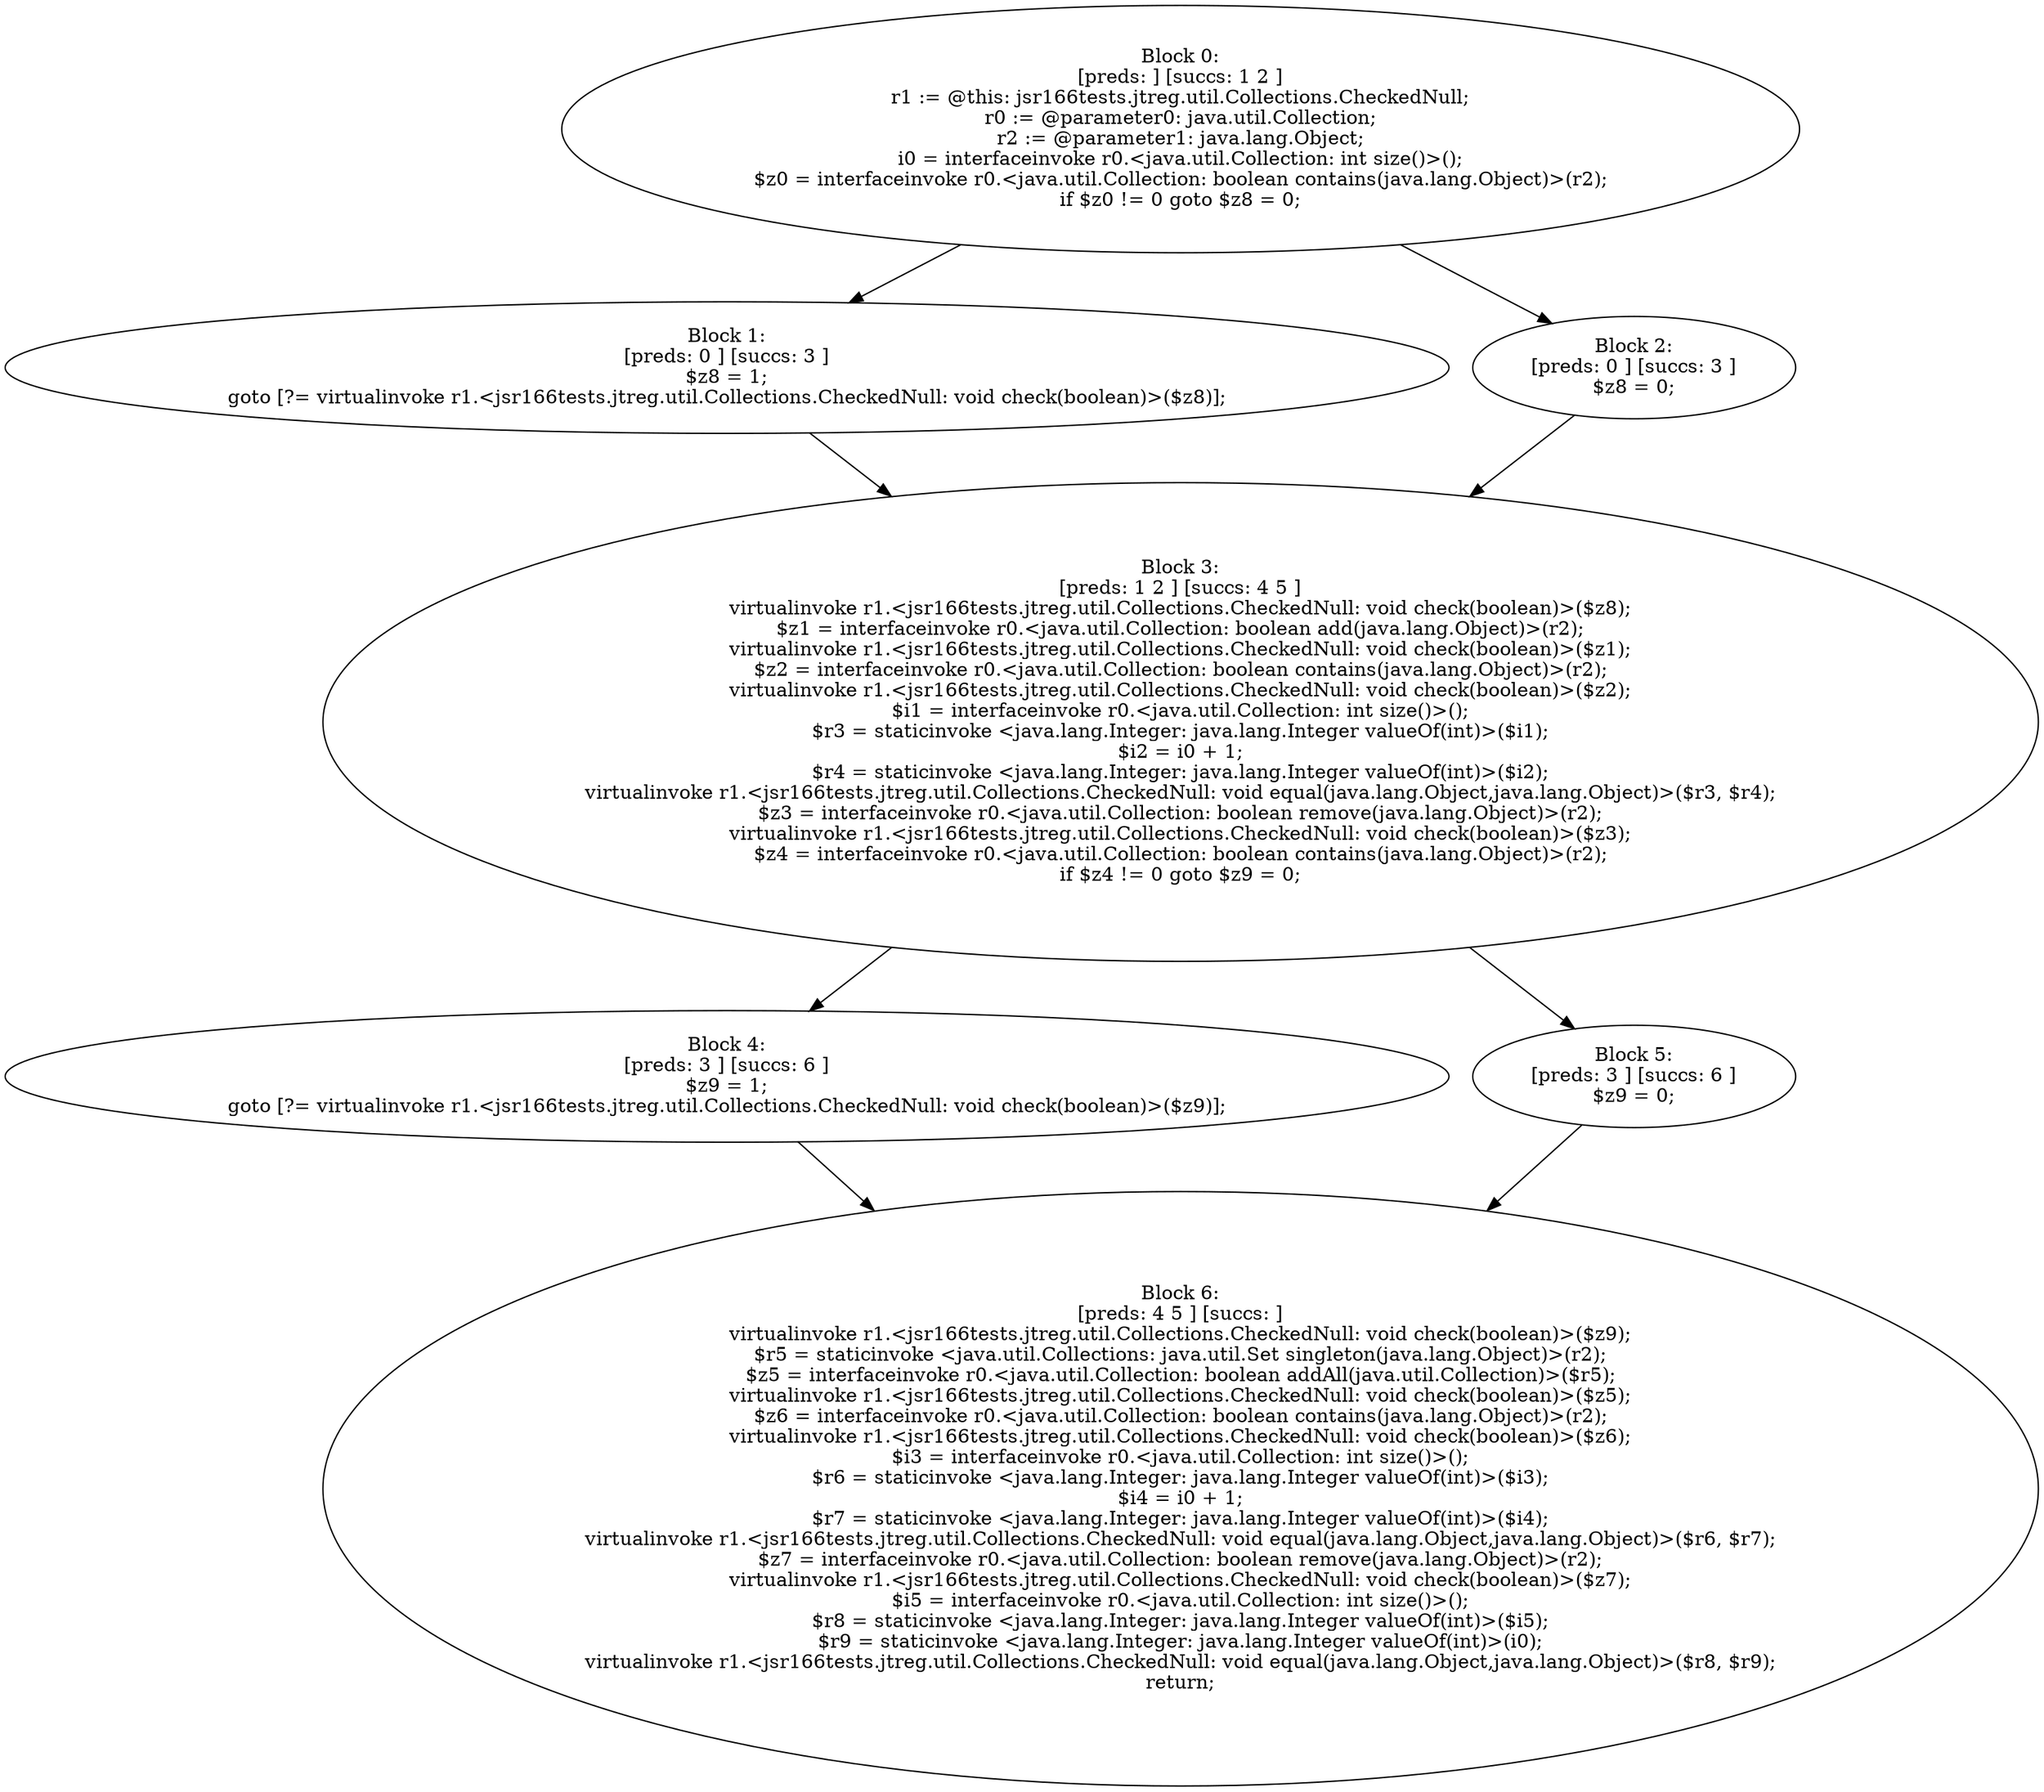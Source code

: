 digraph "unitGraph" {
    "Block 0:
[preds: ] [succs: 1 2 ]
r1 := @this: jsr166tests.jtreg.util.Collections.CheckedNull;
r0 := @parameter0: java.util.Collection;
r2 := @parameter1: java.lang.Object;
i0 = interfaceinvoke r0.<java.util.Collection: int size()>();
$z0 = interfaceinvoke r0.<java.util.Collection: boolean contains(java.lang.Object)>(r2);
if $z0 != 0 goto $z8 = 0;
"
    "Block 1:
[preds: 0 ] [succs: 3 ]
$z8 = 1;
goto [?= virtualinvoke r1.<jsr166tests.jtreg.util.Collections.CheckedNull: void check(boolean)>($z8)];
"
    "Block 2:
[preds: 0 ] [succs: 3 ]
$z8 = 0;
"
    "Block 3:
[preds: 1 2 ] [succs: 4 5 ]
virtualinvoke r1.<jsr166tests.jtreg.util.Collections.CheckedNull: void check(boolean)>($z8);
$z1 = interfaceinvoke r0.<java.util.Collection: boolean add(java.lang.Object)>(r2);
virtualinvoke r1.<jsr166tests.jtreg.util.Collections.CheckedNull: void check(boolean)>($z1);
$z2 = interfaceinvoke r0.<java.util.Collection: boolean contains(java.lang.Object)>(r2);
virtualinvoke r1.<jsr166tests.jtreg.util.Collections.CheckedNull: void check(boolean)>($z2);
$i1 = interfaceinvoke r0.<java.util.Collection: int size()>();
$r3 = staticinvoke <java.lang.Integer: java.lang.Integer valueOf(int)>($i1);
$i2 = i0 + 1;
$r4 = staticinvoke <java.lang.Integer: java.lang.Integer valueOf(int)>($i2);
virtualinvoke r1.<jsr166tests.jtreg.util.Collections.CheckedNull: void equal(java.lang.Object,java.lang.Object)>($r3, $r4);
$z3 = interfaceinvoke r0.<java.util.Collection: boolean remove(java.lang.Object)>(r2);
virtualinvoke r1.<jsr166tests.jtreg.util.Collections.CheckedNull: void check(boolean)>($z3);
$z4 = interfaceinvoke r0.<java.util.Collection: boolean contains(java.lang.Object)>(r2);
if $z4 != 0 goto $z9 = 0;
"
    "Block 4:
[preds: 3 ] [succs: 6 ]
$z9 = 1;
goto [?= virtualinvoke r1.<jsr166tests.jtreg.util.Collections.CheckedNull: void check(boolean)>($z9)];
"
    "Block 5:
[preds: 3 ] [succs: 6 ]
$z9 = 0;
"
    "Block 6:
[preds: 4 5 ] [succs: ]
virtualinvoke r1.<jsr166tests.jtreg.util.Collections.CheckedNull: void check(boolean)>($z9);
$r5 = staticinvoke <java.util.Collections: java.util.Set singleton(java.lang.Object)>(r2);
$z5 = interfaceinvoke r0.<java.util.Collection: boolean addAll(java.util.Collection)>($r5);
virtualinvoke r1.<jsr166tests.jtreg.util.Collections.CheckedNull: void check(boolean)>($z5);
$z6 = interfaceinvoke r0.<java.util.Collection: boolean contains(java.lang.Object)>(r2);
virtualinvoke r1.<jsr166tests.jtreg.util.Collections.CheckedNull: void check(boolean)>($z6);
$i3 = interfaceinvoke r0.<java.util.Collection: int size()>();
$r6 = staticinvoke <java.lang.Integer: java.lang.Integer valueOf(int)>($i3);
$i4 = i0 + 1;
$r7 = staticinvoke <java.lang.Integer: java.lang.Integer valueOf(int)>($i4);
virtualinvoke r1.<jsr166tests.jtreg.util.Collections.CheckedNull: void equal(java.lang.Object,java.lang.Object)>($r6, $r7);
$z7 = interfaceinvoke r0.<java.util.Collection: boolean remove(java.lang.Object)>(r2);
virtualinvoke r1.<jsr166tests.jtreg.util.Collections.CheckedNull: void check(boolean)>($z7);
$i5 = interfaceinvoke r0.<java.util.Collection: int size()>();
$r8 = staticinvoke <java.lang.Integer: java.lang.Integer valueOf(int)>($i5);
$r9 = staticinvoke <java.lang.Integer: java.lang.Integer valueOf(int)>(i0);
virtualinvoke r1.<jsr166tests.jtreg.util.Collections.CheckedNull: void equal(java.lang.Object,java.lang.Object)>($r8, $r9);
return;
"
    "Block 0:
[preds: ] [succs: 1 2 ]
r1 := @this: jsr166tests.jtreg.util.Collections.CheckedNull;
r0 := @parameter0: java.util.Collection;
r2 := @parameter1: java.lang.Object;
i0 = interfaceinvoke r0.<java.util.Collection: int size()>();
$z0 = interfaceinvoke r0.<java.util.Collection: boolean contains(java.lang.Object)>(r2);
if $z0 != 0 goto $z8 = 0;
"->"Block 1:
[preds: 0 ] [succs: 3 ]
$z8 = 1;
goto [?= virtualinvoke r1.<jsr166tests.jtreg.util.Collections.CheckedNull: void check(boolean)>($z8)];
";
    "Block 0:
[preds: ] [succs: 1 2 ]
r1 := @this: jsr166tests.jtreg.util.Collections.CheckedNull;
r0 := @parameter0: java.util.Collection;
r2 := @parameter1: java.lang.Object;
i0 = interfaceinvoke r0.<java.util.Collection: int size()>();
$z0 = interfaceinvoke r0.<java.util.Collection: boolean contains(java.lang.Object)>(r2);
if $z0 != 0 goto $z8 = 0;
"->"Block 2:
[preds: 0 ] [succs: 3 ]
$z8 = 0;
";
    "Block 1:
[preds: 0 ] [succs: 3 ]
$z8 = 1;
goto [?= virtualinvoke r1.<jsr166tests.jtreg.util.Collections.CheckedNull: void check(boolean)>($z8)];
"->"Block 3:
[preds: 1 2 ] [succs: 4 5 ]
virtualinvoke r1.<jsr166tests.jtreg.util.Collections.CheckedNull: void check(boolean)>($z8);
$z1 = interfaceinvoke r0.<java.util.Collection: boolean add(java.lang.Object)>(r2);
virtualinvoke r1.<jsr166tests.jtreg.util.Collections.CheckedNull: void check(boolean)>($z1);
$z2 = interfaceinvoke r0.<java.util.Collection: boolean contains(java.lang.Object)>(r2);
virtualinvoke r1.<jsr166tests.jtreg.util.Collections.CheckedNull: void check(boolean)>($z2);
$i1 = interfaceinvoke r0.<java.util.Collection: int size()>();
$r3 = staticinvoke <java.lang.Integer: java.lang.Integer valueOf(int)>($i1);
$i2 = i0 + 1;
$r4 = staticinvoke <java.lang.Integer: java.lang.Integer valueOf(int)>($i2);
virtualinvoke r1.<jsr166tests.jtreg.util.Collections.CheckedNull: void equal(java.lang.Object,java.lang.Object)>($r3, $r4);
$z3 = interfaceinvoke r0.<java.util.Collection: boolean remove(java.lang.Object)>(r2);
virtualinvoke r1.<jsr166tests.jtreg.util.Collections.CheckedNull: void check(boolean)>($z3);
$z4 = interfaceinvoke r0.<java.util.Collection: boolean contains(java.lang.Object)>(r2);
if $z4 != 0 goto $z9 = 0;
";
    "Block 2:
[preds: 0 ] [succs: 3 ]
$z8 = 0;
"->"Block 3:
[preds: 1 2 ] [succs: 4 5 ]
virtualinvoke r1.<jsr166tests.jtreg.util.Collections.CheckedNull: void check(boolean)>($z8);
$z1 = interfaceinvoke r0.<java.util.Collection: boolean add(java.lang.Object)>(r2);
virtualinvoke r1.<jsr166tests.jtreg.util.Collections.CheckedNull: void check(boolean)>($z1);
$z2 = interfaceinvoke r0.<java.util.Collection: boolean contains(java.lang.Object)>(r2);
virtualinvoke r1.<jsr166tests.jtreg.util.Collections.CheckedNull: void check(boolean)>($z2);
$i1 = interfaceinvoke r0.<java.util.Collection: int size()>();
$r3 = staticinvoke <java.lang.Integer: java.lang.Integer valueOf(int)>($i1);
$i2 = i0 + 1;
$r4 = staticinvoke <java.lang.Integer: java.lang.Integer valueOf(int)>($i2);
virtualinvoke r1.<jsr166tests.jtreg.util.Collections.CheckedNull: void equal(java.lang.Object,java.lang.Object)>($r3, $r4);
$z3 = interfaceinvoke r0.<java.util.Collection: boolean remove(java.lang.Object)>(r2);
virtualinvoke r1.<jsr166tests.jtreg.util.Collections.CheckedNull: void check(boolean)>($z3);
$z4 = interfaceinvoke r0.<java.util.Collection: boolean contains(java.lang.Object)>(r2);
if $z4 != 0 goto $z9 = 0;
";
    "Block 3:
[preds: 1 2 ] [succs: 4 5 ]
virtualinvoke r1.<jsr166tests.jtreg.util.Collections.CheckedNull: void check(boolean)>($z8);
$z1 = interfaceinvoke r0.<java.util.Collection: boolean add(java.lang.Object)>(r2);
virtualinvoke r1.<jsr166tests.jtreg.util.Collections.CheckedNull: void check(boolean)>($z1);
$z2 = interfaceinvoke r0.<java.util.Collection: boolean contains(java.lang.Object)>(r2);
virtualinvoke r1.<jsr166tests.jtreg.util.Collections.CheckedNull: void check(boolean)>($z2);
$i1 = interfaceinvoke r0.<java.util.Collection: int size()>();
$r3 = staticinvoke <java.lang.Integer: java.lang.Integer valueOf(int)>($i1);
$i2 = i0 + 1;
$r4 = staticinvoke <java.lang.Integer: java.lang.Integer valueOf(int)>($i2);
virtualinvoke r1.<jsr166tests.jtreg.util.Collections.CheckedNull: void equal(java.lang.Object,java.lang.Object)>($r3, $r4);
$z3 = interfaceinvoke r0.<java.util.Collection: boolean remove(java.lang.Object)>(r2);
virtualinvoke r1.<jsr166tests.jtreg.util.Collections.CheckedNull: void check(boolean)>($z3);
$z4 = interfaceinvoke r0.<java.util.Collection: boolean contains(java.lang.Object)>(r2);
if $z4 != 0 goto $z9 = 0;
"->"Block 4:
[preds: 3 ] [succs: 6 ]
$z9 = 1;
goto [?= virtualinvoke r1.<jsr166tests.jtreg.util.Collections.CheckedNull: void check(boolean)>($z9)];
";
    "Block 3:
[preds: 1 2 ] [succs: 4 5 ]
virtualinvoke r1.<jsr166tests.jtreg.util.Collections.CheckedNull: void check(boolean)>($z8);
$z1 = interfaceinvoke r0.<java.util.Collection: boolean add(java.lang.Object)>(r2);
virtualinvoke r1.<jsr166tests.jtreg.util.Collections.CheckedNull: void check(boolean)>($z1);
$z2 = interfaceinvoke r0.<java.util.Collection: boolean contains(java.lang.Object)>(r2);
virtualinvoke r1.<jsr166tests.jtreg.util.Collections.CheckedNull: void check(boolean)>($z2);
$i1 = interfaceinvoke r0.<java.util.Collection: int size()>();
$r3 = staticinvoke <java.lang.Integer: java.lang.Integer valueOf(int)>($i1);
$i2 = i0 + 1;
$r4 = staticinvoke <java.lang.Integer: java.lang.Integer valueOf(int)>($i2);
virtualinvoke r1.<jsr166tests.jtreg.util.Collections.CheckedNull: void equal(java.lang.Object,java.lang.Object)>($r3, $r4);
$z3 = interfaceinvoke r0.<java.util.Collection: boolean remove(java.lang.Object)>(r2);
virtualinvoke r1.<jsr166tests.jtreg.util.Collections.CheckedNull: void check(boolean)>($z3);
$z4 = interfaceinvoke r0.<java.util.Collection: boolean contains(java.lang.Object)>(r2);
if $z4 != 0 goto $z9 = 0;
"->"Block 5:
[preds: 3 ] [succs: 6 ]
$z9 = 0;
";
    "Block 4:
[preds: 3 ] [succs: 6 ]
$z9 = 1;
goto [?= virtualinvoke r1.<jsr166tests.jtreg.util.Collections.CheckedNull: void check(boolean)>($z9)];
"->"Block 6:
[preds: 4 5 ] [succs: ]
virtualinvoke r1.<jsr166tests.jtreg.util.Collections.CheckedNull: void check(boolean)>($z9);
$r5 = staticinvoke <java.util.Collections: java.util.Set singleton(java.lang.Object)>(r2);
$z5 = interfaceinvoke r0.<java.util.Collection: boolean addAll(java.util.Collection)>($r5);
virtualinvoke r1.<jsr166tests.jtreg.util.Collections.CheckedNull: void check(boolean)>($z5);
$z6 = interfaceinvoke r0.<java.util.Collection: boolean contains(java.lang.Object)>(r2);
virtualinvoke r1.<jsr166tests.jtreg.util.Collections.CheckedNull: void check(boolean)>($z6);
$i3 = interfaceinvoke r0.<java.util.Collection: int size()>();
$r6 = staticinvoke <java.lang.Integer: java.lang.Integer valueOf(int)>($i3);
$i4 = i0 + 1;
$r7 = staticinvoke <java.lang.Integer: java.lang.Integer valueOf(int)>($i4);
virtualinvoke r1.<jsr166tests.jtreg.util.Collections.CheckedNull: void equal(java.lang.Object,java.lang.Object)>($r6, $r7);
$z7 = interfaceinvoke r0.<java.util.Collection: boolean remove(java.lang.Object)>(r2);
virtualinvoke r1.<jsr166tests.jtreg.util.Collections.CheckedNull: void check(boolean)>($z7);
$i5 = interfaceinvoke r0.<java.util.Collection: int size()>();
$r8 = staticinvoke <java.lang.Integer: java.lang.Integer valueOf(int)>($i5);
$r9 = staticinvoke <java.lang.Integer: java.lang.Integer valueOf(int)>(i0);
virtualinvoke r1.<jsr166tests.jtreg.util.Collections.CheckedNull: void equal(java.lang.Object,java.lang.Object)>($r8, $r9);
return;
";
    "Block 5:
[preds: 3 ] [succs: 6 ]
$z9 = 0;
"->"Block 6:
[preds: 4 5 ] [succs: ]
virtualinvoke r1.<jsr166tests.jtreg.util.Collections.CheckedNull: void check(boolean)>($z9);
$r5 = staticinvoke <java.util.Collections: java.util.Set singleton(java.lang.Object)>(r2);
$z5 = interfaceinvoke r0.<java.util.Collection: boolean addAll(java.util.Collection)>($r5);
virtualinvoke r1.<jsr166tests.jtreg.util.Collections.CheckedNull: void check(boolean)>($z5);
$z6 = interfaceinvoke r0.<java.util.Collection: boolean contains(java.lang.Object)>(r2);
virtualinvoke r1.<jsr166tests.jtreg.util.Collections.CheckedNull: void check(boolean)>($z6);
$i3 = interfaceinvoke r0.<java.util.Collection: int size()>();
$r6 = staticinvoke <java.lang.Integer: java.lang.Integer valueOf(int)>($i3);
$i4 = i0 + 1;
$r7 = staticinvoke <java.lang.Integer: java.lang.Integer valueOf(int)>($i4);
virtualinvoke r1.<jsr166tests.jtreg.util.Collections.CheckedNull: void equal(java.lang.Object,java.lang.Object)>($r6, $r7);
$z7 = interfaceinvoke r0.<java.util.Collection: boolean remove(java.lang.Object)>(r2);
virtualinvoke r1.<jsr166tests.jtreg.util.Collections.CheckedNull: void check(boolean)>($z7);
$i5 = interfaceinvoke r0.<java.util.Collection: int size()>();
$r8 = staticinvoke <java.lang.Integer: java.lang.Integer valueOf(int)>($i5);
$r9 = staticinvoke <java.lang.Integer: java.lang.Integer valueOf(int)>(i0);
virtualinvoke r1.<jsr166tests.jtreg.util.Collections.CheckedNull: void equal(java.lang.Object,java.lang.Object)>($r8, $r9);
return;
";
}
